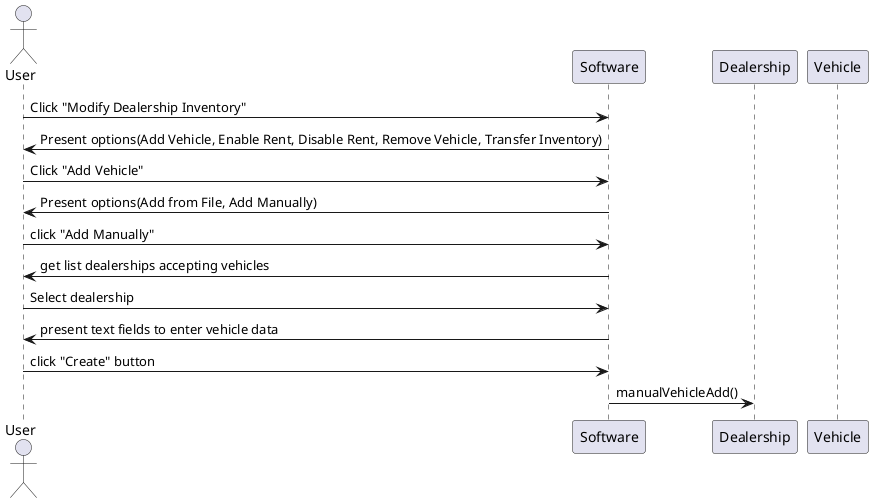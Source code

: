 @startuml

actor User
participant "Software" as System
participant "Dealership" as Dealership
participant "Vehicle" as Vehicle


User -> System: Click "Modify Dealership Inventory"
System -> User: Present options(Add Vehicle, Enable Rent, Disable Rent, Remove Vehicle, Transfer Inventory)

User -> System: Click "Add Vehicle"
System -> User: Present options(Add from File, Add Manually)
User -> System: click "Add Manually"

System -> User: get list dealerships accepting vehicles
User -> System: Select dealership

System -> User: present text fields to enter vehicle data
User -> System: click "Create" button
System -> Dealership: manualVehicleAdd()










@enduml